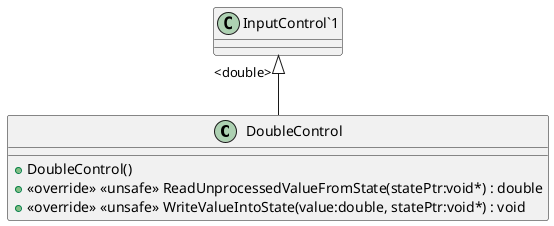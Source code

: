 @startuml
class DoubleControl {
    + DoubleControl()
    + <<override>> <<unsafe>> ReadUnprocessedValueFromState(statePtr:void*) : double
    + <<override>> <<unsafe>> WriteValueIntoState(value:double, statePtr:void*) : void
}
"InputControl`1" "<double>" <|-- DoubleControl
@enduml
